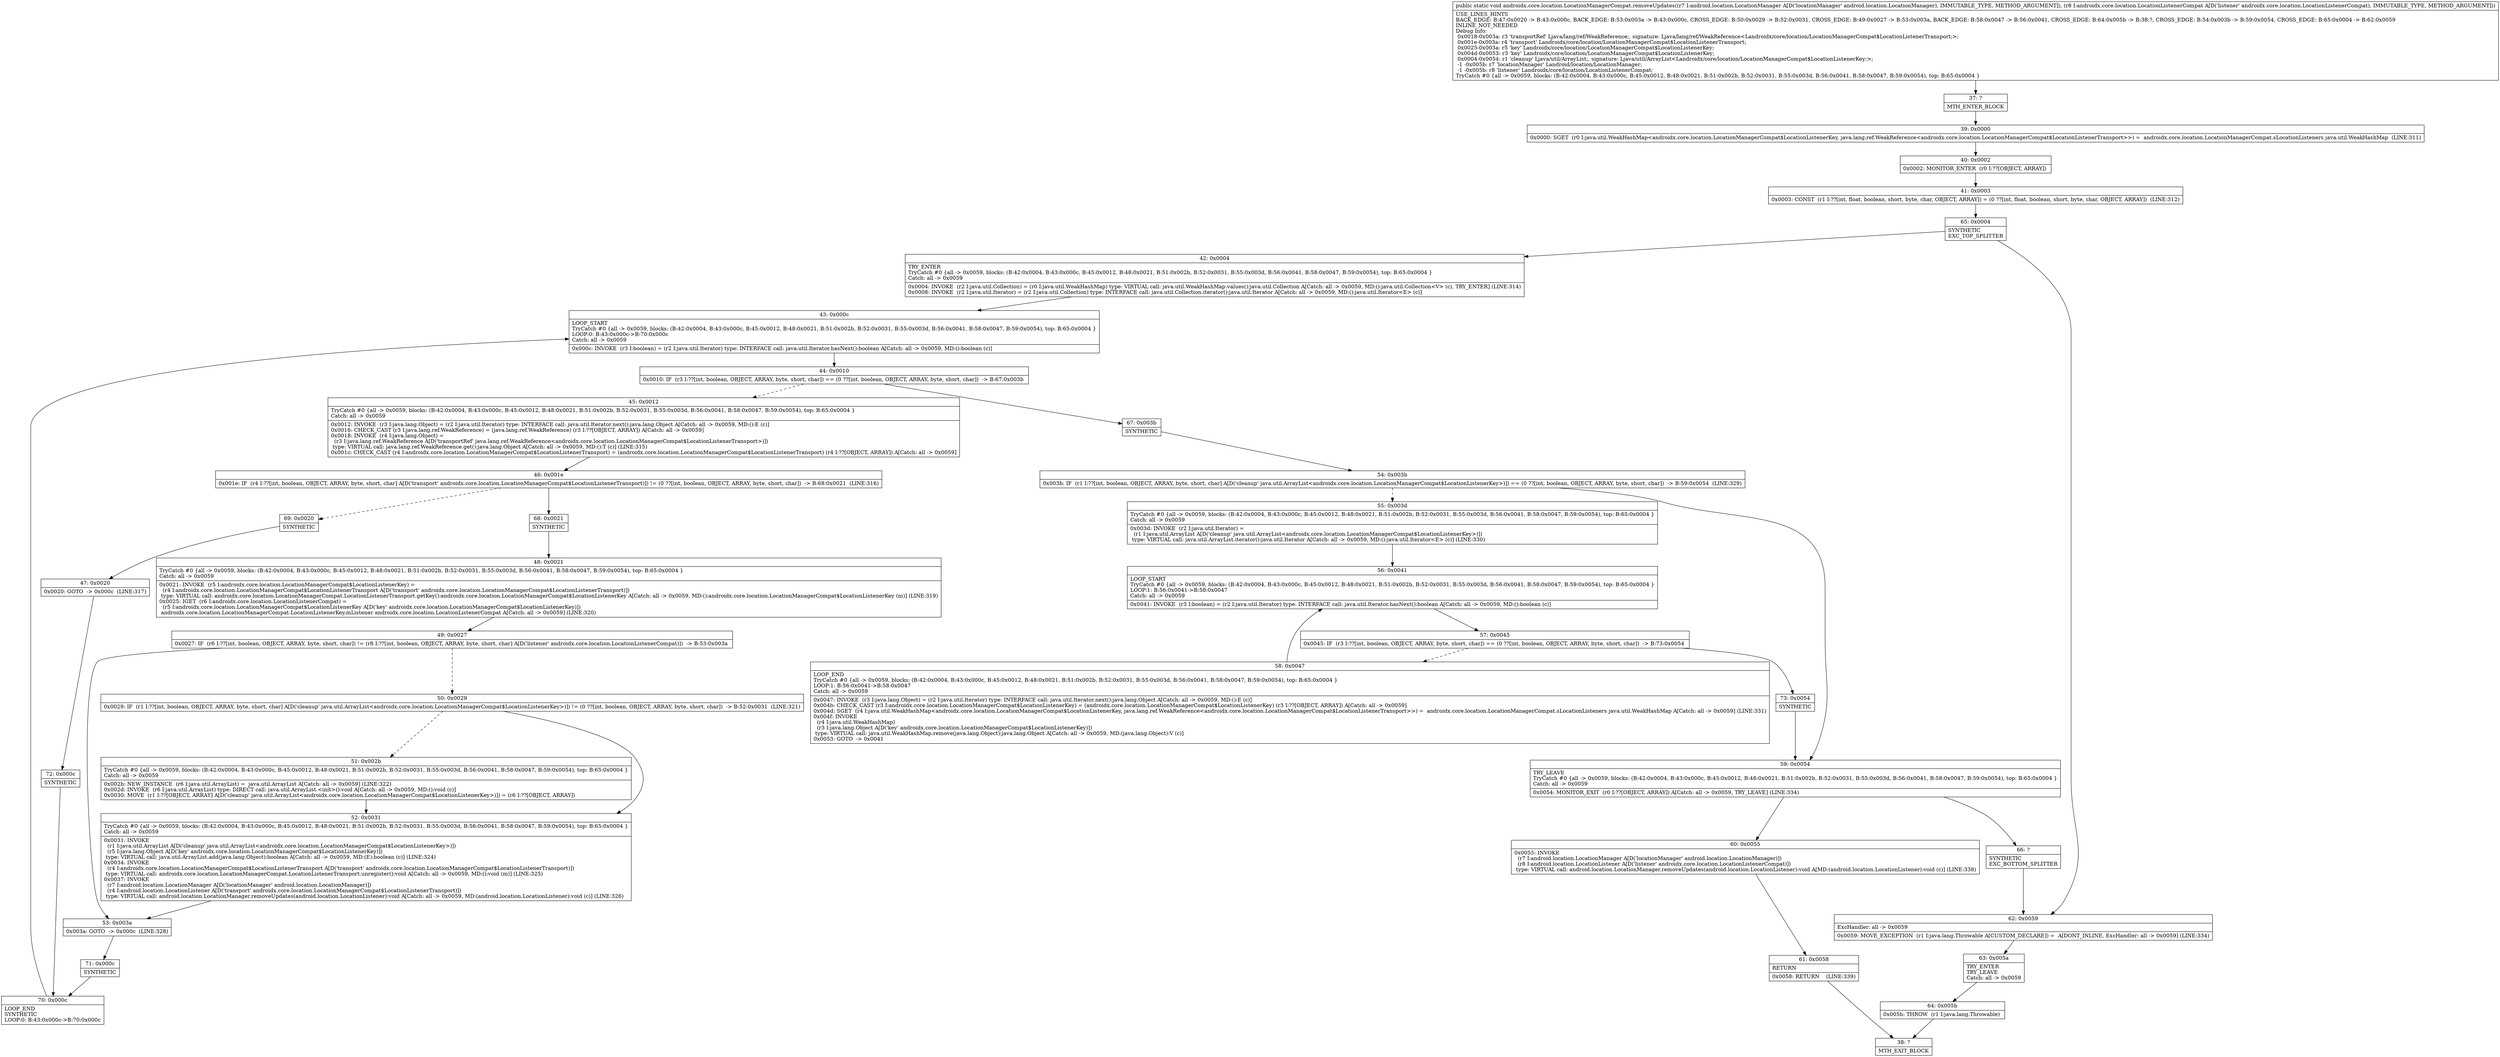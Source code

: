 digraph "CFG forandroidx.core.location.LocationManagerCompat.removeUpdates(Landroid\/location\/LocationManager;Landroidx\/core\/location\/LocationListenerCompat;)V" {
Node_37 [shape=record,label="{37\:\ ?|MTH_ENTER_BLOCK\l}"];
Node_39 [shape=record,label="{39\:\ 0x0000|0x0000: SGET  (r0 I:java.util.WeakHashMap\<androidx.core.location.LocationManagerCompat$LocationListenerKey, java.lang.ref.WeakReference\<androidx.core.location.LocationManagerCompat$LocationListenerTransport\>\>) =  androidx.core.location.LocationManagerCompat.sLocationListeners java.util.WeakHashMap  (LINE:311)\l}"];
Node_40 [shape=record,label="{40\:\ 0x0002|0x0002: MONITOR_ENTER  (r0 I:??[OBJECT, ARRAY]) \l}"];
Node_41 [shape=record,label="{41\:\ 0x0003|0x0003: CONST  (r1 I:??[int, float, boolean, short, byte, char, OBJECT, ARRAY]) = (0 ??[int, float, boolean, short, byte, char, OBJECT, ARRAY])  (LINE:312)\l}"];
Node_65 [shape=record,label="{65\:\ 0x0004|SYNTHETIC\lEXC_TOP_SPLITTER\l}"];
Node_42 [shape=record,label="{42\:\ 0x0004|TRY_ENTER\lTryCatch #0 \{all \-\> 0x0059, blocks: (B:42:0x0004, B:43:0x000c, B:45:0x0012, B:48:0x0021, B:51:0x002b, B:52:0x0031, B:55:0x003d, B:56:0x0041, B:58:0x0047, B:59:0x0054), top: B:65:0x0004 \}\lCatch: all \-\> 0x0059\l|0x0004: INVOKE  (r2 I:java.util.Collection) = (r0 I:java.util.WeakHashMap) type: VIRTUAL call: java.util.WeakHashMap.values():java.util.Collection A[Catch: all \-\> 0x0059, MD:():java.util.Collection\<V\> (c), TRY_ENTER] (LINE:314)\l0x0008: INVOKE  (r2 I:java.util.Iterator) = (r2 I:java.util.Collection) type: INTERFACE call: java.util.Collection.iterator():java.util.Iterator A[Catch: all \-\> 0x0059, MD:():java.util.Iterator\<E\> (c)]\l}"];
Node_43 [shape=record,label="{43\:\ 0x000c|LOOP_START\lTryCatch #0 \{all \-\> 0x0059, blocks: (B:42:0x0004, B:43:0x000c, B:45:0x0012, B:48:0x0021, B:51:0x002b, B:52:0x0031, B:55:0x003d, B:56:0x0041, B:58:0x0047, B:59:0x0054), top: B:65:0x0004 \}\lLOOP:0: B:43:0x000c\-\>B:70:0x000c\lCatch: all \-\> 0x0059\l|0x000c: INVOKE  (r3 I:boolean) = (r2 I:java.util.Iterator) type: INTERFACE call: java.util.Iterator.hasNext():boolean A[Catch: all \-\> 0x0059, MD:():boolean (c)]\l}"];
Node_44 [shape=record,label="{44\:\ 0x0010|0x0010: IF  (r3 I:??[int, boolean, OBJECT, ARRAY, byte, short, char]) == (0 ??[int, boolean, OBJECT, ARRAY, byte, short, char])  \-\> B:67:0x003b \l}"];
Node_45 [shape=record,label="{45\:\ 0x0012|TryCatch #0 \{all \-\> 0x0059, blocks: (B:42:0x0004, B:43:0x000c, B:45:0x0012, B:48:0x0021, B:51:0x002b, B:52:0x0031, B:55:0x003d, B:56:0x0041, B:58:0x0047, B:59:0x0054), top: B:65:0x0004 \}\lCatch: all \-\> 0x0059\l|0x0012: INVOKE  (r3 I:java.lang.Object) = (r2 I:java.util.Iterator) type: INTERFACE call: java.util.Iterator.next():java.lang.Object A[Catch: all \-\> 0x0059, MD:():E (c)]\l0x0016: CHECK_CAST (r3 I:java.lang.ref.WeakReference) = (java.lang.ref.WeakReference) (r3 I:??[OBJECT, ARRAY]) A[Catch: all \-\> 0x0059]\l0x0018: INVOKE  (r4 I:java.lang.Object) = \l  (r3 I:java.lang.ref.WeakReference A[D('transportRef' java.lang.ref.WeakReference\<androidx.core.location.LocationManagerCompat$LocationListenerTransport\>)])\l type: VIRTUAL call: java.lang.ref.WeakReference.get():java.lang.Object A[Catch: all \-\> 0x0059, MD:():T (c)] (LINE:315)\l0x001c: CHECK_CAST (r4 I:androidx.core.location.LocationManagerCompat$LocationListenerTransport) = (androidx.core.location.LocationManagerCompat$LocationListenerTransport) (r4 I:??[OBJECT, ARRAY]) A[Catch: all \-\> 0x0059]\l}"];
Node_46 [shape=record,label="{46\:\ 0x001e|0x001e: IF  (r4 I:??[int, boolean, OBJECT, ARRAY, byte, short, char] A[D('transport' androidx.core.location.LocationManagerCompat$LocationListenerTransport)]) != (0 ??[int, boolean, OBJECT, ARRAY, byte, short, char])  \-\> B:68:0x0021  (LINE:316)\l}"];
Node_68 [shape=record,label="{68\:\ 0x0021|SYNTHETIC\l}"];
Node_48 [shape=record,label="{48\:\ 0x0021|TryCatch #0 \{all \-\> 0x0059, blocks: (B:42:0x0004, B:43:0x000c, B:45:0x0012, B:48:0x0021, B:51:0x002b, B:52:0x0031, B:55:0x003d, B:56:0x0041, B:58:0x0047, B:59:0x0054), top: B:65:0x0004 \}\lCatch: all \-\> 0x0059\l|0x0021: INVOKE  (r5 I:androidx.core.location.LocationManagerCompat$LocationListenerKey) = \l  (r4 I:androidx.core.location.LocationManagerCompat$LocationListenerTransport A[D('transport' androidx.core.location.LocationManagerCompat$LocationListenerTransport)])\l type: VIRTUAL call: androidx.core.location.LocationManagerCompat.LocationListenerTransport.getKey():androidx.core.location.LocationManagerCompat$LocationListenerKey A[Catch: all \-\> 0x0059, MD:():androidx.core.location.LocationManagerCompat$LocationListenerKey (m)] (LINE:319)\l0x0025: IGET  (r6 I:androidx.core.location.LocationListenerCompat) = \l  (r5 I:androidx.core.location.LocationManagerCompat$LocationListenerKey A[D('key' androidx.core.location.LocationManagerCompat$LocationListenerKey)])\l androidx.core.location.LocationManagerCompat.LocationListenerKey.mListener androidx.core.location.LocationListenerCompat A[Catch: all \-\> 0x0059] (LINE:320)\l}"];
Node_49 [shape=record,label="{49\:\ 0x0027|0x0027: IF  (r6 I:??[int, boolean, OBJECT, ARRAY, byte, short, char]) != (r8 I:??[int, boolean, OBJECT, ARRAY, byte, short, char] A[D('listener' androidx.core.location.LocationListenerCompat)])  \-\> B:53:0x003a \l}"];
Node_50 [shape=record,label="{50\:\ 0x0029|0x0029: IF  (r1 I:??[int, boolean, OBJECT, ARRAY, byte, short, char] A[D('cleanup' java.util.ArrayList\<androidx.core.location.LocationManagerCompat$LocationListenerKey\>)]) != (0 ??[int, boolean, OBJECT, ARRAY, byte, short, char])  \-\> B:52:0x0031  (LINE:321)\l}"];
Node_51 [shape=record,label="{51\:\ 0x002b|TryCatch #0 \{all \-\> 0x0059, blocks: (B:42:0x0004, B:43:0x000c, B:45:0x0012, B:48:0x0021, B:51:0x002b, B:52:0x0031, B:55:0x003d, B:56:0x0041, B:58:0x0047, B:59:0x0054), top: B:65:0x0004 \}\lCatch: all \-\> 0x0059\l|0x002b: NEW_INSTANCE  (r6 I:java.util.ArrayList) =  java.util.ArrayList A[Catch: all \-\> 0x0059] (LINE:322)\l0x002d: INVOKE  (r6 I:java.util.ArrayList) type: DIRECT call: java.util.ArrayList.\<init\>():void A[Catch: all \-\> 0x0059, MD:():void (c)]\l0x0030: MOVE  (r1 I:??[OBJECT, ARRAY] A[D('cleanup' java.util.ArrayList\<androidx.core.location.LocationManagerCompat$LocationListenerKey\>)]) = (r6 I:??[OBJECT, ARRAY]) \l}"];
Node_52 [shape=record,label="{52\:\ 0x0031|TryCatch #0 \{all \-\> 0x0059, blocks: (B:42:0x0004, B:43:0x000c, B:45:0x0012, B:48:0x0021, B:51:0x002b, B:52:0x0031, B:55:0x003d, B:56:0x0041, B:58:0x0047, B:59:0x0054), top: B:65:0x0004 \}\lCatch: all \-\> 0x0059\l|0x0031: INVOKE  \l  (r1 I:java.util.ArrayList A[D('cleanup' java.util.ArrayList\<androidx.core.location.LocationManagerCompat$LocationListenerKey\>)])\l  (r5 I:java.lang.Object A[D('key' androidx.core.location.LocationManagerCompat$LocationListenerKey)])\l type: VIRTUAL call: java.util.ArrayList.add(java.lang.Object):boolean A[Catch: all \-\> 0x0059, MD:(E):boolean (c)] (LINE:324)\l0x0034: INVOKE  \l  (r4 I:androidx.core.location.LocationManagerCompat$LocationListenerTransport A[D('transport' androidx.core.location.LocationManagerCompat$LocationListenerTransport)])\l type: VIRTUAL call: androidx.core.location.LocationManagerCompat.LocationListenerTransport.unregister():void A[Catch: all \-\> 0x0059, MD:():void (m)] (LINE:325)\l0x0037: INVOKE  \l  (r7 I:android.location.LocationManager A[D('locationManager' android.location.LocationManager)])\l  (r4 I:android.location.LocationListener A[D('transport' androidx.core.location.LocationManagerCompat$LocationListenerTransport)])\l type: VIRTUAL call: android.location.LocationManager.removeUpdates(android.location.LocationListener):void A[Catch: all \-\> 0x0059, MD:(android.location.LocationListener):void (c)] (LINE:326)\l}"];
Node_53 [shape=record,label="{53\:\ 0x003a|0x003a: GOTO  \-\> 0x000c  (LINE:328)\l}"];
Node_71 [shape=record,label="{71\:\ 0x000c|SYNTHETIC\l}"];
Node_70 [shape=record,label="{70\:\ 0x000c|LOOP_END\lSYNTHETIC\lLOOP:0: B:43:0x000c\-\>B:70:0x000c\l}"];
Node_69 [shape=record,label="{69\:\ 0x0020|SYNTHETIC\l}"];
Node_47 [shape=record,label="{47\:\ 0x0020|0x0020: GOTO  \-\> 0x000c  (LINE:317)\l}"];
Node_72 [shape=record,label="{72\:\ 0x000c|SYNTHETIC\l}"];
Node_67 [shape=record,label="{67\:\ 0x003b|SYNTHETIC\l}"];
Node_54 [shape=record,label="{54\:\ 0x003b|0x003b: IF  (r1 I:??[int, boolean, OBJECT, ARRAY, byte, short, char] A[D('cleanup' java.util.ArrayList\<androidx.core.location.LocationManagerCompat$LocationListenerKey\>)]) == (0 ??[int, boolean, OBJECT, ARRAY, byte, short, char])  \-\> B:59:0x0054  (LINE:329)\l}"];
Node_55 [shape=record,label="{55\:\ 0x003d|TryCatch #0 \{all \-\> 0x0059, blocks: (B:42:0x0004, B:43:0x000c, B:45:0x0012, B:48:0x0021, B:51:0x002b, B:52:0x0031, B:55:0x003d, B:56:0x0041, B:58:0x0047, B:59:0x0054), top: B:65:0x0004 \}\lCatch: all \-\> 0x0059\l|0x003d: INVOKE  (r2 I:java.util.Iterator) = \l  (r1 I:java.util.ArrayList A[D('cleanup' java.util.ArrayList\<androidx.core.location.LocationManagerCompat$LocationListenerKey\>)])\l type: VIRTUAL call: java.util.ArrayList.iterator():java.util.Iterator A[Catch: all \-\> 0x0059, MD:():java.util.Iterator\<E\> (c)] (LINE:330)\l}"];
Node_56 [shape=record,label="{56\:\ 0x0041|LOOP_START\lTryCatch #0 \{all \-\> 0x0059, blocks: (B:42:0x0004, B:43:0x000c, B:45:0x0012, B:48:0x0021, B:51:0x002b, B:52:0x0031, B:55:0x003d, B:56:0x0041, B:58:0x0047, B:59:0x0054), top: B:65:0x0004 \}\lLOOP:1: B:56:0x0041\-\>B:58:0x0047\lCatch: all \-\> 0x0059\l|0x0041: INVOKE  (r3 I:boolean) = (r2 I:java.util.Iterator) type: INTERFACE call: java.util.Iterator.hasNext():boolean A[Catch: all \-\> 0x0059, MD:():boolean (c)]\l}"];
Node_57 [shape=record,label="{57\:\ 0x0045|0x0045: IF  (r3 I:??[int, boolean, OBJECT, ARRAY, byte, short, char]) == (0 ??[int, boolean, OBJECT, ARRAY, byte, short, char])  \-\> B:73:0x0054 \l}"];
Node_58 [shape=record,label="{58\:\ 0x0047|LOOP_END\lTryCatch #0 \{all \-\> 0x0059, blocks: (B:42:0x0004, B:43:0x000c, B:45:0x0012, B:48:0x0021, B:51:0x002b, B:52:0x0031, B:55:0x003d, B:56:0x0041, B:58:0x0047, B:59:0x0054), top: B:65:0x0004 \}\lLOOP:1: B:56:0x0041\-\>B:58:0x0047\lCatch: all \-\> 0x0059\l|0x0047: INVOKE  (r3 I:java.lang.Object) = (r2 I:java.util.Iterator) type: INTERFACE call: java.util.Iterator.next():java.lang.Object A[Catch: all \-\> 0x0059, MD:():E (c)]\l0x004b: CHECK_CAST (r3 I:androidx.core.location.LocationManagerCompat$LocationListenerKey) = (androidx.core.location.LocationManagerCompat$LocationListenerKey) (r3 I:??[OBJECT, ARRAY]) A[Catch: all \-\> 0x0059]\l0x004d: SGET  (r4 I:java.util.WeakHashMap\<androidx.core.location.LocationManagerCompat$LocationListenerKey, java.lang.ref.WeakReference\<androidx.core.location.LocationManagerCompat$LocationListenerTransport\>\>) =  androidx.core.location.LocationManagerCompat.sLocationListeners java.util.WeakHashMap A[Catch: all \-\> 0x0059] (LINE:331)\l0x004f: INVOKE  \l  (r4 I:java.util.WeakHashMap)\l  (r3 I:java.lang.Object A[D('key' androidx.core.location.LocationManagerCompat$LocationListenerKey)])\l type: VIRTUAL call: java.util.WeakHashMap.remove(java.lang.Object):java.lang.Object A[Catch: all \-\> 0x0059, MD:(java.lang.Object):V (c)]\l0x0053: GOTO  \-\> 0x0041 \l}"];
Node_73 [shape=record,label="{73\:\ 0x0054|SYNTHETIC\l}"];
Node_59 [shape=record,label="{59\:\ 0x0054|TRY_LEAVE\lTryCatch #0 \{all \-\> 0x0059, blocks: (B:42:0x0004, B:43:0x000c, B:45:0x0012, B:48:0x0021, B:51:0x002b, B:52:0x0031, B:55:0x003d, B:56:0x0041, B:58:0x0047, B:59:0x0054), top: B:65:0x0004 \}\lCatch: all \-\> 0x0059\l|0x0054: MONITOR_EXIT  (r0 I:??[OBJECT, ARRAY]) A[Catch: all \-\> 0x0059, TRY_LEAVE] (LINE:334)\l}"];
Node_60 [shape=record,label="{60\:\ 0x0055|0x0055: INVOKE  \l  (r7 I:android.location.LocationManager A[D('locationManager' android.location.LocationManager)])\l  (r8 I:android.location.LocationListener A[D('listener' androidx.core.location.LocationListenerCompat)])\l type: VIRTUAL call: android.location.LocationManager.removeUpdates(android.location.LocationListener):void A[MD:(android.location.LocationListener):void (c)] (LINE:338)\l}"];
Node_61 [shape=record,label="{61\:\ 0x0058|RETURN\l|0x0058: RETURN    (LINE:339)\l}"];
Node_38 [shape=record,label="{38\:\ ?|MTH_EXIT_BLOCK\l}"];
Node_66 [shape=record,label="{66\:\ ?|SYNTHETIC\lEXC_BOTTOM_SPLITTER\l}"];
Node_62 [shape=record,label="{62\:\ 0x0059|ExcHandler: all \-\> 0x0059\l|0x0059: MOVE_EXCEPTION  (r1 I:java.lang.Throwable A[CUSTOM_DECLARE]) =  A[DONT_INLINE, ExcHandler: all \-\> 0x0059] (LINE:334)\l}"];
Node_63 [shape=record,label="{63\:\ 0x005a|TRY_ENTER\lTRY_LEAVE\lCatch: all \-\> 0x0059\l}"];
Node_64 [shape=record,label="{64\:\ 0x005b|0x005b: THROW  (r1 I:java.lang.Throwable) \l}"];
MethodNode[shape=record,label="{public static void androidx.core.location.LocationManagerCompat.removeUpdates((r7 I:android.location.LocationManager A[D('locationManager' android.location.LocationManager), IMMUTABLE_TYPE, METHOD_ARGUMENT]), (r8 I:androidx.core.location.LocationListenerCompat A[D('listener' androidx.core.location.LocationListenerCompat), IMMUTABLE_TYPE, METHOD_ARGUMENT]))  | USE_LINES_HINTS\lBACK_EDGE: B:47:0x0020 \-\> B:43:0x000c, BACK_EDGE: B:53:0x003a \-\> B:43:0x000c, CROSS_EDGE: B:50:0x0029 \-\> B:52:0x0031, CROSS_EDGE: B:49:0x0027 \-\> B:53:0x003a, BACK_EDGE: B:58:0x0047 \-\> B:56:0x0041, CROSS_EDGE: B:64:0x005b \-\> B:38:?, CROSS_EDGE: B:54:0x003b \-\> B:59:0x0054, CROSS_EDGE: B:65:0x0004 \-\> B:62:0x0059\lINLINE_NOT_NEEDED\lDebug Info:\l  0x0018\-0x003a: r3 'transportRef' Ljava\/lang\/ref\/WeakReference;, signature: Ljava\/lang\/ref\/WeakReference\<Landroidx\/core\/location\/LocationManagerCompat$LocationListenerTransport;\>;\l  0x001e\-0x003a: r4 'transport' Landroidx\/core\/location\/LocationManagerCompat$LocationListenerTransport;\l  0x0025\-0x003a: r5 'key' Landroidx\/core\/location\/LocationManagerCompat$LocationListenerKey;\l  0x004d\-0x0053: r3 'key' Landroidx\/core\/location\/LocationManagerCompat$LocationListenerKey;\l  0x0004\-0x0054: r1 'cleanup' Ljava\/util\/ArrayList;, signature: Ljava\/util\/ArrayList\<Landroidx\/core\/location\/LocationManagerCompat$LocationListenerKey;\>;\l  \-1 \-0x005b: r7 'locationManager' Landroid\/location\/LocationManager;\l  \-1 \-0x005b: r8 'listener' Landroidx\/core\/location\/LocationListenerCompat;\lTryCatch #0 \{all \-\> 0x0059, blocks: (B:42:0x0004, B:43:0x000c, B:45:0x0012, B:48:0x0021, B:51:0x002b, B:52:0x0031, B:55:0x003d, B:56:0x0041, B:58:0x0047, B:59:0x0054), top: B:65:0x0004 \}\l}"];
MethodNode -> Node_37;Node_37 -> Node_39;
Node_39 -> Node_40;
Node_40 -> Node_41;
Node_41 -> Node_65;
Node_65 -> Node_42;
Node_65 -> Node_62;
Node_42 -> Node_43;
Node_43 -> Node_44;
Node_44 -> Node_45[style=dashed];
Node_44 -> Node_67;
Node_45 -> Node_46;
Node_46 -> Node_68;
Node_46 -> Node_69[style=dashed];
Node_68 -> Node_48;
Node_48 -> Node_49;
Node_49 -> Node_50[style=dashed];
Node_49 -> Node_53;
Node_50 -> Node_51[style=dashed];
Node_50 -> Node_52;
Node_51 -> Node_52;
Node_52 -> Node_53;
Node_53 -> Node_71;
Node_71 -> Node_70;
Node_70 -> Node_43;
Node_69 -> Node_47;
Node_47 -> Node_72;
Node_72 -> Node_70;
Node_67 -> Node_54;
Node_54 -> Node_55[style=dashed];
Node_54 -> Node_59;
Node_55 -> Node_56;
Node_56 -> Node_57;
Node_57 -> Node_58[style=dashed];
Node_57 -> Node_73;
Node_58 -> Node_56;
Node_73 -> Node_59;
Node_59 -> Node_60;
Node_59 -> Node_66;
Node_60 -> Node_61;
Node_61 -> Node_38;
Node_66 -> Node_62;
Node_62 -> Node_63;
Node_63 -> Node_64;
Node_64 -> Node_38;
}

